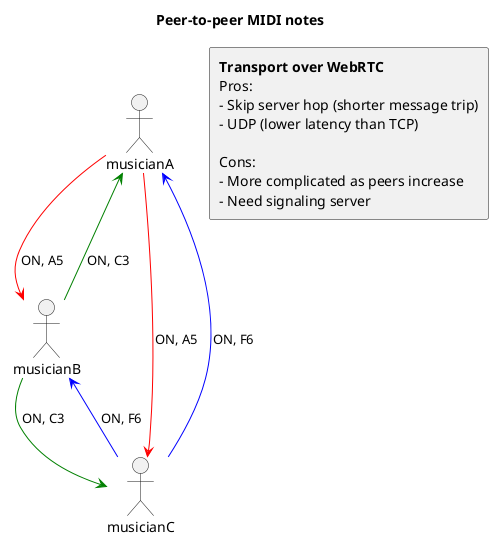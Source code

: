 @startuml
title Peer-to-peer MIDI notes

actor musicianA
actor musicianB
actor musicianC

rectangle desc [
  <b>Transport over WebRTC</b>
  Pros:
  - Skip server hop (shorter message trip)
  - UDP (lower latency than TCP)

  Cons:
  - More complicated as peers increase
  - Need signaling server
]


musicianA -[#red]-> musicianB: ON, A5
musicianA -[#red]-> musicianC: ON, A5

musicianB -[#green]-> musicianA: ON, C3
musicianB -[#green]-> musicianC: ON, C3

musicianC -[#blue]-> musicianA: ON, F6
musicianC -[#blue]-> musicianB: ON, F6
@enduml
